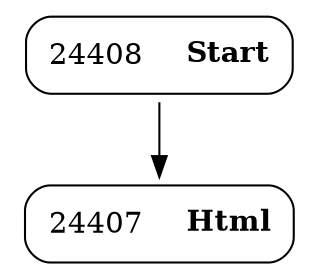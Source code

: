 digraph ast {
node [shape=none];
24407 [label=<<TABLE border='1' cellspacing='0' cellpadding='10' style='rounded' ><TR><TD border='0'>24407</TD><TD border='0'><B>Html</B></TD></TR></TABLE>>];
24408 [label=<<TABLE border='1' cellspacing='0' cellpadding='10' style='rounded' ><TR><TD border='0'>24408</TD><TD border='0'><B>Start</B></TD></TR></TABLE>>];
24408 -> 24407 [weight=2];
}
